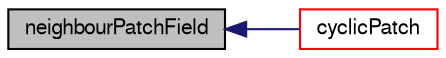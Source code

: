 digraph "neighbourPatchField"
{
  bgcolor="transparent";
  edge [fontname="FreeSans",fontsize="10",labelfontname="FreeSans",labelfontsize="10"];
  node [fontname="FreeSans",fontsize="10",shape=record];
  rankdir="LR";
  Node141 [label="neighbourPatchField",height=0.2,width=0.4,color="black", fillcolor="grey75", style="filled", fontcolor="black"];
  Node141 -> Node142 [dir="back",color="midnightblue",fontsize="10",style="solid",fontname="FreeSans"];
  Node142 [label="cyclicPatch",height=0.2,width=0.4,color="red",URL="$a22006.html#ae522268c64e8d91db461be379d82b6a0",tooltip="Return local reference cast into the cyclic patch. "];
}

